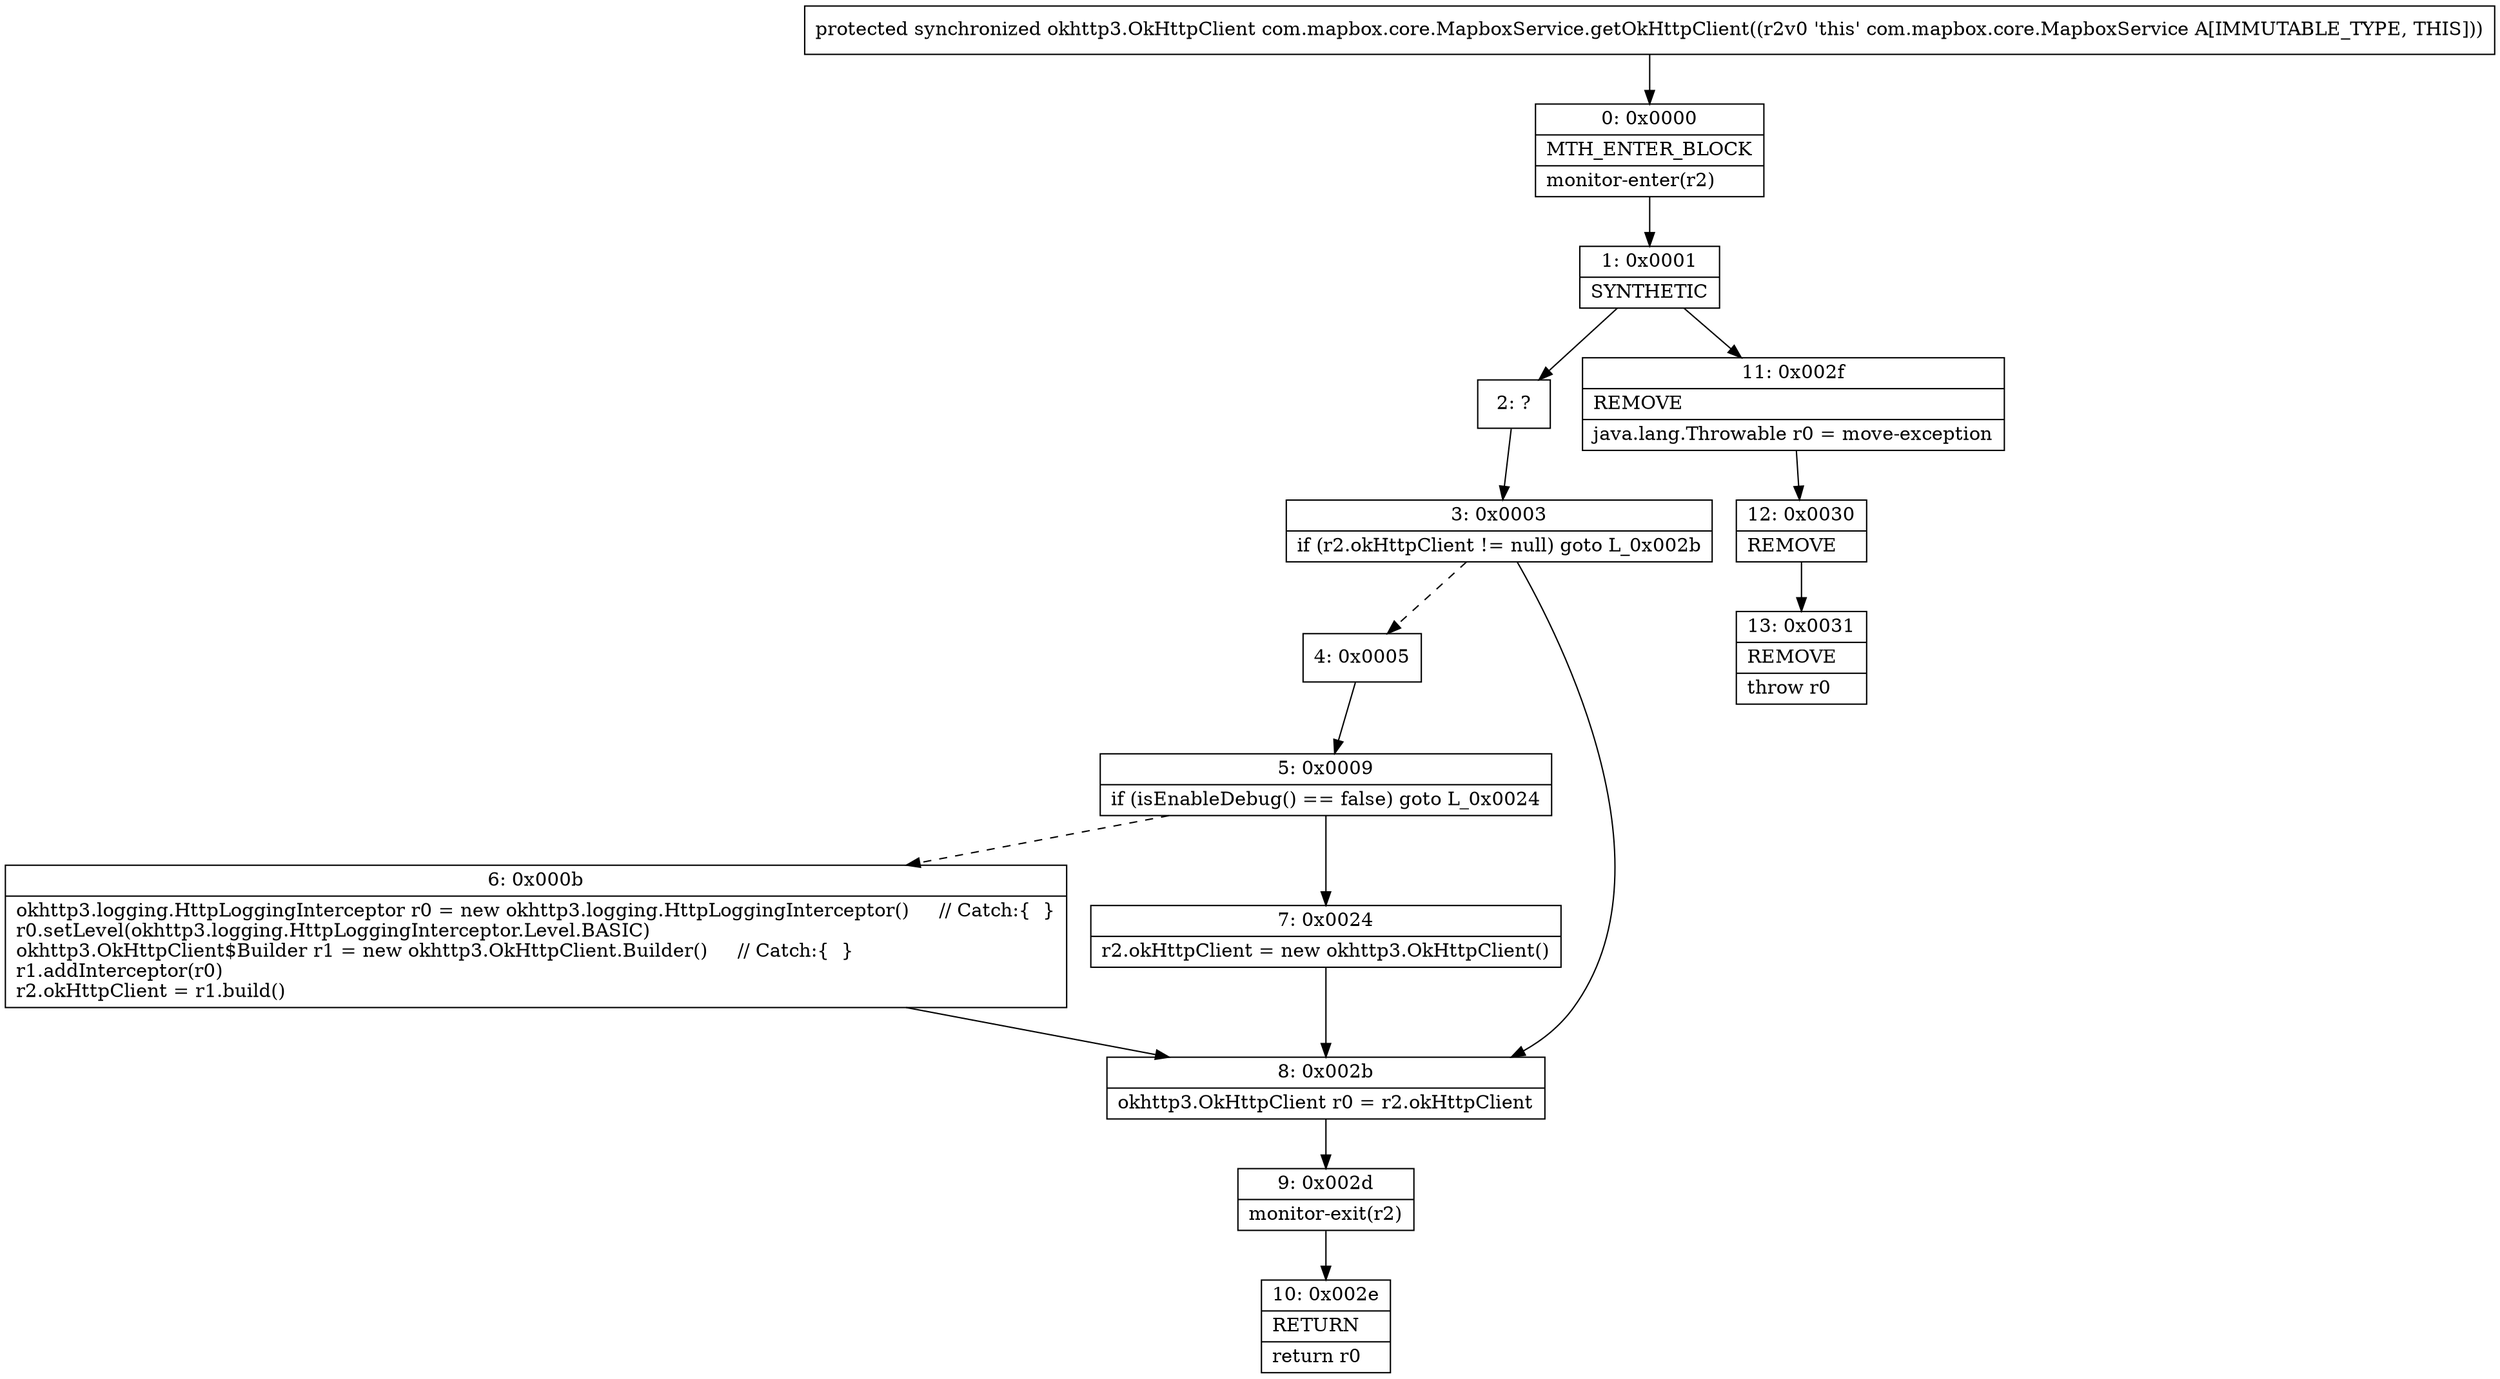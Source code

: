 digraph "CFG forcom.mapbox.core.MapboxService.getOkHttpClient()Lokhttp3\/OkHttpClient;" {
Node_0 [shape=record,label="{0\:\ 0x0000|MTH_ENTER_BLOCK\l|monitor\-enter(r2)\l}"];
Node_1 [shape=record,label="{1\:\ 0x0001|SYNTHETIC\l}"];
Node_2 [shape=record,label="{2\:\ ?}"];
Node_3 [shape=record,label="{3\:\ 0x0003|if (r2.okHttpClient != null) goto L_0x002b\l}"];
Node_4 [shape=record,label="{4\:\ 0x0005}"];
Node_5 [shape=record,label="{5\:\ 0x0009|if (isEnableDebug() == false) goto L_0x0024\l}"];
Node_6 [shape=record,label="{6\:\ 0x000b|okhttp3.logging.HttpLoggingInterceptor r0 = new okhttp3.logging.HttpLoggingInterceptor()     \/\/ Catch:\{  \}\lr0.setLevel(okhttp3.logging.HttpLoggingInterceptor.Level.BASIC)\lokhttp3.OkHttpClient$Builder r1 = new okhttp3.OkHttpClient.Builder()     \/\/ Catch:\{  \}\lr1.addInterceptor(r0)\lr2.okHttpClient = r1.build()\l}"];
Node_7 [shape=record,label="{7\:\ 0x0024|r2.okHttpClient = new okhttp3.OkHttpClient()\l}"];
Node_8 [shape=record,label="{8\:\ 0x002b|okhttp3.OkHttpClient r0 = r2.okHttpClient\l}"];
Node_9 [shape=record,label="{9\:\ 0x002d|monitor\-exit(r2)\l}"];
Node_10 [shape=record,label="{10\:\ 0x002e|RETURN\l|return r0\l}"];
Node_11 [shape=record,label="{11\:\ 0x002f|REMOVE\l|java.lang.Throwable r0 = move\-exception\l}"];
Node_12 [shape=record,label="{12\:\ 0x0030|REMOVE\l}"];
Node_13 [shape=record,label="{13\:\ 0x0031|REMOVE\l|throw r0\l}"];
MethodNode[shape=record,label="{protected synchronized okhttp3.OkHttpClient com.mapbox.core.MapboxService.getOkHttpClient((r2v0 'this' com.mapbox.core.MapboxService A[IMMUTABLE_TYPE, THIS])) }"];
MethodNode -> Node_0;
Node_0 -> Node_1;
Node_1 -> Node_2;
Node_1 -> Node_11;
Node_2 -> Node_3;
Node_3 -> Node_4[style=dashed];
Node_3 -> Node_8;
Node_4 -> Node_5;
Node_5 -> Node_6[style=dashed];
Node_5 -> Node_7;
Node_6 -> Node_8;
Node_7 -> Node_8;
Node_8 -> Node_9;
Node_9 -> Node_10;
Node_11 -> Node_12;
Node_12 -> Node_13;
}

